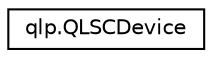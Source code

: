 digraph "Graphical Class Hierarchy"
{
 // LATEX_PDF_SIZE
  edge [fontname="Helvetica",fontsize="10",labelfontname="Helvetica",labelfontsize="10"];
  node [fontname="Helvetica",fontsize="10",shape=record];
  rankdir="LR";
  Node0 [label="qlp.QLSCDevice",height=0.2,width=0.4,color="black", fillcolor="white", style="filled",URL="$classqlp_1_1QLSCDevice.html",tooltip=" "];
}
